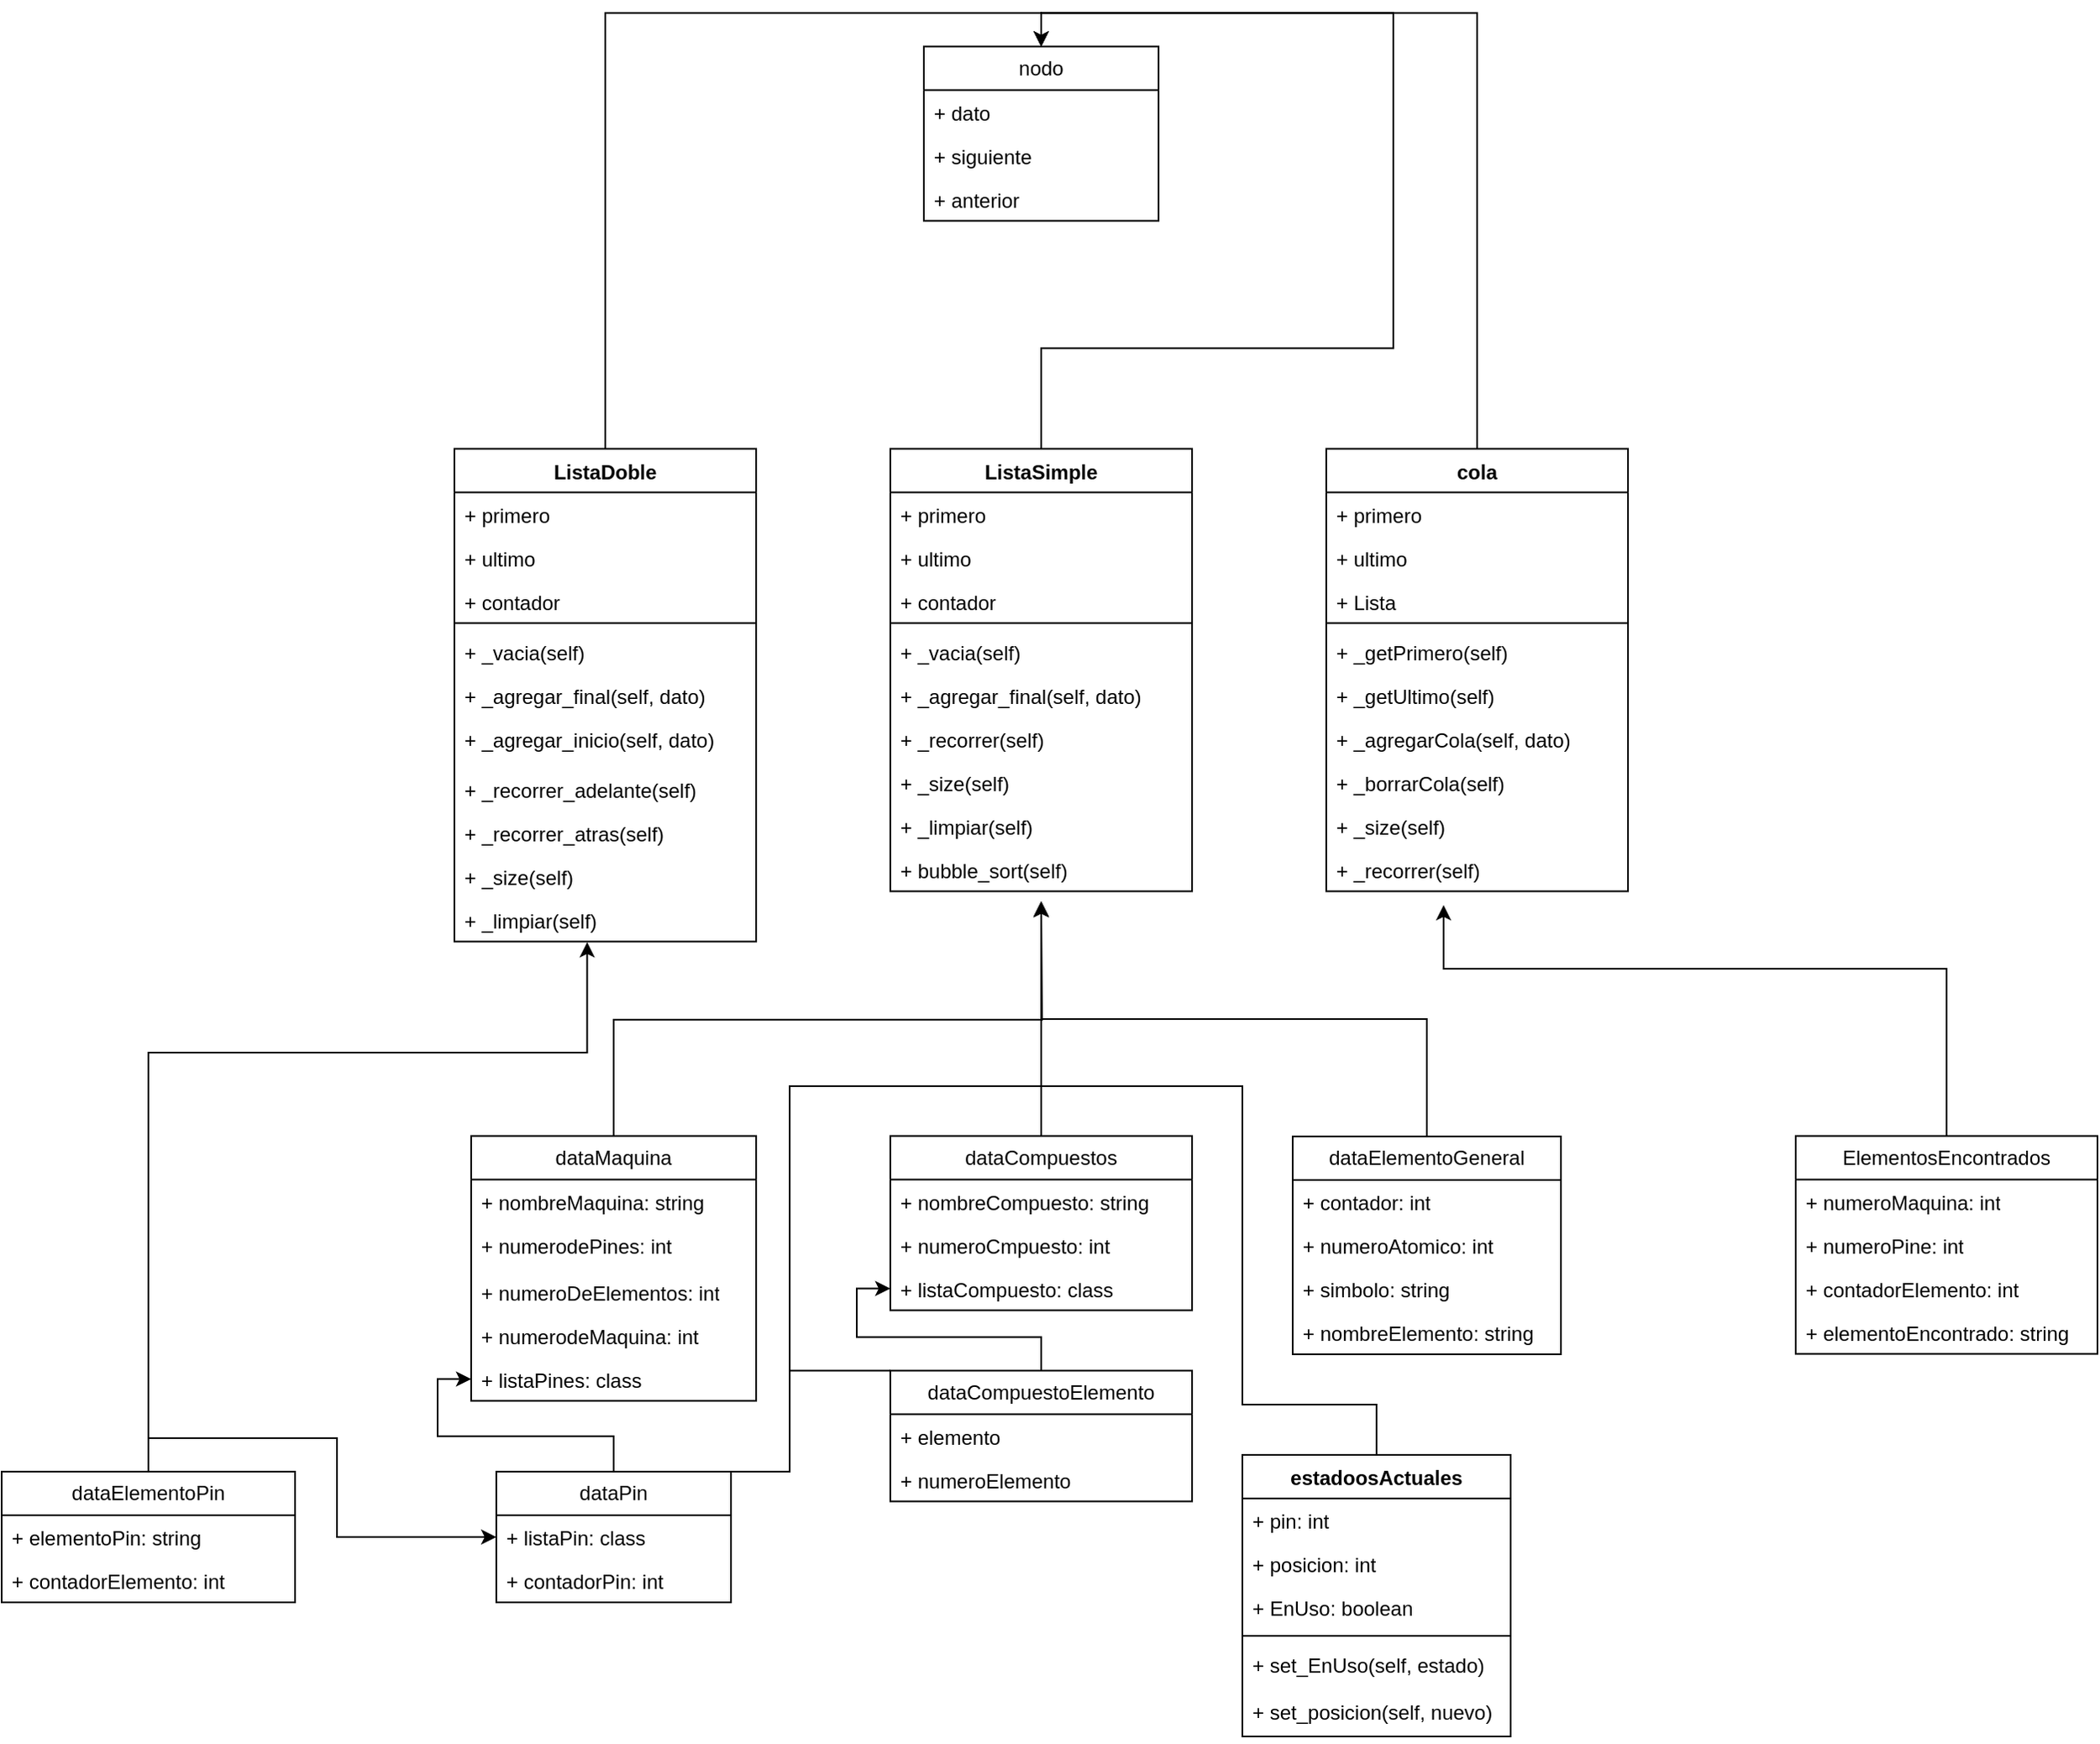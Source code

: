 <mxfile version="21.1.1" type="device">
  <diagram id="C5RBs43oDa-KdzZeNtuy" name="Page-1">
    <mxGraphModel dx="2685" dy="1205" grid="1" gridSize="10" guides="1" tooltips="1" connect="1" arrows="1" fold="1" page="1" pageScale="1" pageWidth="827" pageHeight="1169" math="0" shadow="0">
      <root>
        <mxCell id="WIyWlLk6GJQsqaUBKTNV-0" />
        <mxCell id="WIyWlLk6GJQsqaUBKTNV-1" parent="WIyWlLk6GJQsqaUBKTNV-0" />
        <mxCell id="5I727vghX1C90WXf4kaf-0" value="nodo" style="swimlane;fontStyle=0;childLayout=stackLayout;horizontal=1;startSize=26;fillColor=none;horizontalStack=0;resizeParent=1;resizeParentMax=0;resizeLast=0;collapsible=1;marginBottom=0;whiteSpace=wrap;html=1;" vertex="1" parent="WIyWlLk6GJQsqaUBKTNV-1">
          <mxGeometry x="20" y="69.8" width="140" height="104" as="geometry" />
        </mxCell>
        <mxCell id="5I727vghX1C90WXf4kaf-1" value="+ dato" style="text;strokeColor=none;fillColor=none;align=left;verticalAlign=top;spacingLeft=4;spacingRight=4;overflow=hidden;rotatable=0;points=[[0,0.5],[1,0.5]];portConstraint=eastwest;whiteSpace=wrap;html=1;" vertex="1" parent="5I727vghX1C90WXf4kaf-0">
          <mxGeometry y="26" width="140" height="26" as="geometry" />
        </mxCell>
        <mxCell id="5I727vghX1C90WXf4kaf-2" value="+ siguiente" style="text;strokeColor=none;fillColor=none;align=left;verticalAlign=top;spacingLeft=4;spacingRight=4;overflow=hidden;rotatable=0;points=[[0,0.5],[1,0.5]];portConstraint=eastwest;whiteSpace=wrap;html=1;" vertex="1" parent="5I727vghX1C90WXf4kaf-0">
          <mxGeometry y="52" width="140" height="26" as="geometry" />
        </mxCell>
        <mxCell id="5I727vghX1C90WXf4kaf-3" value="+ anterior" style="text;strokeColor=none;fillColor=none;align=left;verticalAlign=top;spacingLeft=4;spacingRight=4;overflow=hidden;rotatable=0;points=[[0,0.5],[1,0.5]];portConstraint=eastwest;whiteSpace=wrap;html=1;" vertex="1" parent="5I727vghX1C90WXf4kaf-0">
          <mxGeometry y="78" width="140" height="26" as="geometry" />
        </mxCell>
        <mxCell id="5I727vghX1C90WXf4kaf-62" style="edgeStyle=orthogonalEdgeStyle;rounded=0;orthogonalLoop=1;jettySize=auto;html=1;exitX=0.5;exitY=0;exitDx=0;exitDy=0;entryX=0.5;entryY=0;entryDx=0;entryDy=0;" edge="1" parent="WIyWlLk6GJQsqaUBKTNV-1" source="5I727vghX1C90WXf4kaf-4" target="5I727vghX1C90WXf4kaf-0">
          <mxGeometry relative="1" as="geometry" />
        </mxCell>
        <mxCell id="5I727vghX1C90WXf4kaf-4" value="ListaDoble" style="swimlane;fontStyle=1;align=center;verticalAlign=top;childLayout=stackLayout;horizontal=1;startSize=26;horizontalStack=0;resizeParent=1;resizeParentMax=0;resizeLast=0;collapsible=1;marginBottom=0;whiteSpace=wrap;html=1;" vertex="1" parent="WIyWlLk6GJQsqaUBKTNV-1">
          <mxGeometry x="-260" y="309.8" width="180" height="294" as="geometry" />
        </mxCell>
        <mxCell id="5I727vghX1C90WXf4kaf-5" value="+ primero" style="text;strokeColor=none;fillColor=none;align=left;verticalAlign=top;spacingLeft=4;spacingRight=4;overflow=hidden;rotatable=0;points=[[0,0.5],[1,0.5]];portConstraint=eastwest;whiteSpace=wrap;html=1;" vertex="1" parent="5I727vghX1C90WXf4kaf-4">
          <mxGeometry y="26" width="180" height="26" as="geometry" />
        </mxCell>
        <mxCell id="5I727vghX1C90WXf4kaf-9" value="+ ultimo" style="text;strokeColor=none;fillColor=none;align=left;verticalAlign=top;spacingLeft=4;spacingRight=4;overflow=hidden;rotatable=0;points=[[0,0.5],[1,0.5]];portConstraint=eastwest;whiteSpace=wrap;html=1;" vertex="1" parent="5I727vghX1C90WXf4kaf-4">
          <mxGeometry y="52" width="180" height="26" as="geometry" />
        </mxCell>
        <mxCell id="5I727vghX1C90WXf4kaf-8" value="+ contador" style="text;strokeColor=none;fillColor=none;align=left;verticalAlign=top;spacingLeft=4;spacingRight=4;overflow=hidden;rotatable=0;points=[[0,0.5],[1,0.5]];portConstraint=eastwest;whiteSpace=wrap;html=1;" vertex="1" parent="5I727vghX1C90WXf4kaf-4">
          <mxGeometry y="78" width="180" height="22" as="geometry" />
        </mxCell>
        <mxCell id="5I727vghX1C90WXf4kaf-6" value="" style="line;strokeWidth=1;fillColor=none;align=left;verticalAlign=middle;spacingTop=-1;spacingLeft=3;spacingRight=3;rotatable=0;labelPosition=right;points=[];portConstraint=eastwest;strokeColor=inherit;" vertex="1" parent="5I727vghX1C90WXf4kaf-4">
          <mxGeometry y="100" width="180" height="8" as="geometry" />
        </mxCell>
        <mxCell id="5I727vghX1C90WXf4kaf-7" value="&lt;div&gt;+ _vacia(self)&lt;/div&gt;&lt;div&gt;&lt;br&gt;&lt;/div&gt;" style="text;strokeColor=none;fillColor=none;align=left;verticalAlign=top;spacingLeft=4;spacingRight=4;overflow=hidden;rotatable=0;points=[[0,0.5],[1,0.5]];portConstraint=eastwest;whiteSpace=wrap;html=1;" vertex="1" parent="5I727vghX1C90WXf4kaf-4">
          <mxGeometry y="108" width="180" height="26" as="geometry" />
        </mxCell>
        <mxCell id="5I727vghX1C90WXf4kaf-13" value="+ _agregar_final(self, dato)" style="text;strokeColor=none;fillColor=none;align=left;verticalAlign=top;spacingLeft=4;spacingRight=4;overflow=hidden;rotatable=0;points=[[0,0.5],[1,0.5]];portConstraint=eastwest;whiteSpace=wrap;html=1;" vertex="1" parent="5I727vghX1C90WXf4kaf-4">
          <mxGeometry y="134" width="180" height="26" as="geometry" />
        </mxCell>
        <mxCell id="5I727vghX1C90WXf4kaf-14" value="+ _agregar_inicio(self, dato)" style="text;strokeColor=none;fillColor=none;align=left;verticalAlign=top;spacingLeft=4;spacingRight=4;overflow=hidden;rotatable=0;points=[[0,0.5],[1,0.5]];portConstraint=eastwest;whiteSpace=wrap;html=1;" vertex="1" parent="5I727vghX1C90WXf4kaf-4">
          <mxGeometry y="160" width="180" height="30" as="geometry" />
        </mxCell>
        <mxCell id="5I727vghX1C90WXf4kaf-12" value="+ _recorrer_adelante(self)" style="text;strokeColor=none;fillColor=none;align=left;verticalAlign=top;spacingLeft=4;spacingRight=4;overflow=hidden;rotatable=0;points=[[0,0.5],[1,0.5]];portConstraint=eastwest;whiteSpace=wrap;html=1;" vertex="1" parent="5I727vghX1C90WXf4kaf-4">
          <mxGeometry y="190" width="180" height="26" as="geometry" />
        </mxCell>
        <mxCell id="5I727vghX1C90WXf4kaf-15" value="+ _recorrer_atras(self)" style="text;strokeColor=none;fillColor=none;align=left;verticalAlign=top;spacingLeft=4;spacingRight=4;overflow=hidden;rotatable=0;points=[[0,0.5],[1,0.5]];portConstraint=eastwest;whiteSpace=wrap;html=1;" vertex="1" parent="5I727vghX1C90WXf4kaf-4">
          <mxGeometry y="216" width="180" height="26" as="geometry" />
        </mxCell>
        <mxCell id="5I727vghX1C90WXf4kaf-17" value="+ _size(self)" style="text;strokeColor=none;fillColor=none;align=left;verticalAlign=top;spacingLeft=4;spacingRight=4;overflow=hidden;rotatable=0;points=[[0,0.5],[1,0.5]];portConstraint=eastwest;whiteSpace=wrap;html=1;" vertex="1" parent="5I727vghX1C90WXf4kaf-4">
          <mxGeometry y="242" width="180" height="26" as="geometry" />
        </mxCell>
        <mxCell id="5I727vghX1C90WXf4kaf-16" value="+ _limpiar(self)" style="text;strokeColor=none;fillColor=none;align=left;verticalAlign=top;spacingLeft=4;spacingRight=4;overflow=hidden;rotatable=0;points=[[0,0.5],[1,0.5]];portConstraint=eastwest;whiteSpace=wrap;html=1;" vertex="1" parent="5I727vghX1C90WXf4kaf-4">
          <mxGeometry y="268" width="180" height="26" as="geometry" />
        </mxCell>
        <mxCell id="5I727vghX1C90WXf4kaf-66" style="edgeStyle=orthogonalEdgeStyle;rounded=0;orthogonalLoop=1;jettySize=auto;html=1;exitX=0.5;exitY=0;exitDx=0;exitDy=0;entryX=0.5;entryY=0;entryDx=0;entryDy=0;" edge="1" parent="WIyWlLk6GJQsqaUBKTNV-1" source="5I727vghX1C90WXf4kaf-21" target="5I727vghX1C90WXf4kaf-0">
          <mxGeometry relative="1" as="geometry">
            <Array as="points">
              <mxPoint x="90" y="249.8" />
              <mxPoint x="300" y="249.8" />
              <mxPoint x="300" y="49.8" />
              <mxPoint x="90" y="49.8" />
            </Array>
          </mxGeometry>
        </mxCell>
        <mxCell id="5I727vghX1C90WXf4kaf-21" value="ListaSimple" style="swimlane;fontStyle=1;align=center;verticalAlign=top;childLayout=stackLayout;horizontal=1;startSize=26;horizontalStack=0;resizeParent=1;resizeParentMax=0;resizeLast=0;collapsible=1;marginBottom=0;whiteSpace=wrap;html=1;" vertex="1" parent="WIyWlLk6GJQsqaUBKTNV-1">
          <mxGeometry y="309.8" width="180" height="264" as="geometry" />
        </mxCell>
        <mxCell id="5I727vghX1C90WXf4kaf-22" value="+ primero" style="text;strokeColor=none;fillColor=none;align=left;verticalAlign=top;spacingLeft=4;spacingRight=4;overflow=hidden;rotatable=0;points=[[0,0.5],[1,0.5]];portConstraint=eastwest;whiteSpace=wrap;html=1;" vertex="1" parent="5I727vghX1C90WXf4kaf-21">
          <mxGeometry y="26" width="180" height="26" as="geometry" />
        </mxCell>
        <mxCell id="5I727vghX1C90WXf4kaf-23" value="+ ultimo" style="text;strokeColor=none;fillColor=none;align=left;verticalAlign=top;spacingLeft=4;spacingRight=4;overflow=hidden;rotatable=0;points=[[0,0.5],[1,0.5]];portConstraint=eastwest;whiteSpace=wrap;html=1;" vertex="1" parent="5I727vghX1C90WXf4kaf-21">
          <mxGeometry y="52" width="180" height="26" as="geometry" />
        </mxCell>
        <mxCell id="5I727vghX1C90WXf4kaf-24" value="+ contador" style="text;strokeColor=none;fillColor=none;align=left;verticalAlign=top;spacingLeft=4;spacingRight=4;overflow=hidden;rotatable=0;points=[[0,0.5],[1,0.5]];portConstraint=eastwest;whiteSpace=wrap;html=1;" vertex="1" parent="5I727vghX1C90WXf4kaf-21">
          <mxGeometry y="78" width="180" height="22" as="geometry" />
        </mxCell>
        <mxCell id="5I727vghX1C90WXf4kaf-25" value="" style="line;strokeWidth=1;fillColor=none;align=left;verticalAlign=middle;spacingTop=-1;spacingLeft=3;spacingRight=3;rotatable=0;labelPosition=right;points=[];portConstraint=eastwest;strokeColor=inherit;" vertex="1" parent="5I727vghX1C90WXf4kaf-21">
          <mxGeometry y="100" width="180" height="8" as="geometry" />
        </mxCell>
        <mxCell id="5I727vghX1C90WXf4kaf-26" value="&lt;div&gt;+ _vacia(self)&lt;/div&gt;&lt;div&gt;&lt;br&gt;&lt;/div&gt;" style="text;strokeColor=none;fillColor=none;align=left;verticalAlign=top;spacingLeft=4;spacingRight=4;overflow=hidden;rotatable=0;points=[[0,0.5],[1,0.5]];portConstraint=eastwest;whiteSpace=wrap;html=1;" vertex="1" parent="5I727vghX1C90WXf4kaf-21">
          <mxGeometry y="108" width="180" height="26" as="geometry" />
        </mxCell>
        <mxCell id="5I727vghX1C90WXf4kaf-27" value="+ _agregar_final(self, dato)" style="text;strokeColor=none;fillColor=none;align=left;verticalAlign=top;spacingLeft=4;spacingRight=4;overflow=hidden;rotatable=0;points=[[0,0.5],[1,0.5]];portConstraint=eastwest;whiteSpace=wrap;html=1;" vertex="1" parent="5I727vghX1C90WXf4kaf-21">
          <mxGeometry y="134" width="180" height="26" as="geometry" />
        </mxCell>
        <mxCell id="5I727vghX1C90WXf4kaf-29" value="+ _recorrer(self)" style="text;strokeColor=none;fillColor=none;align=left;verticalAlign=top;spacingLeft=4;spacingRight=4;overflow=hidden;rotatable=0;points=[[0,0.5],[1,0.5]];portConstraint=eastwest;whiteSpace=wrap;html=1;" vertex="1" parent="5I727vghX1C90WXf4kaf-21">
          <mxGeometry y="160" width="180" height="26" as="geometry" />
        </mxCell>
        <mxCell id="5I727vghX1C90WXf4kaf-31" value="+ _size(self)" style="text;strokeColor=none;fillColor=none;align=left;verticalAlign=top;spacingLeft=4;spacingRight=4;overflow=hidden;rotatable=0;points=[[0,0.5],[1,0.5]];portConstraint=eastwest;whiteSpace=wrap;html=1;" vertex="1" parent="5I727vghX1C90WXf4kaf-21">
          <mxGeometry y="186" width="180" height="26" as="geometry" />
        </mxCell>
        <mxCell id="5I727vghX1C90WXf4kaf-32" value="+ _limpiar(self)" style="text;strokeColor=none;fillColor=none;align=left;verticalAlign=top;spacingLeft=4;spacingRight=4;overflow=hidden;rotatable=0;points=[[0,0.5],[1,0.5]];portConstraint=eastwest;whiteSpace=wrap;html=1;" vertex="1" parent="5I727vghX1C90WXf4kaf-21">
          <mxGeometry y="212" width="180" height="26" as="geometry" />
        </mxCell>
        <mxCell id="5I727vghX1C90WXf4kaf-33" value="+ bubble_sort(self)" style="text;strokeColor=none;fillColor=none;align=left;verticalAlign=top;spacingLeft=4;spacingRight=4;overflow=hidden;rotatable=0;points=[[0,0.5],[1,0.5]];portConstraint=eastwest;whiteSpace=wrap;html=1;" vertex="1" parent="5I727vghX1C90WXf4kaf-21">
          <mxGeometry y="238" width="180" height="26" as="geometry" />
        </mxCell>
        <mxCell id="5I727vghX1C90WXf4kaf-64" style="edgeStyle=orthogonalEdgeStyle;rounded=0;orthogonalLoop=1;jettySize=auto;html=1;exitX=0.5;exitY=0;exitDx=0;exitDy=0;entryX=0.5;entryY=0;entryDx=0;entryDy=0;" edge="1" parent="WIyWlLk6GJQsqaUBKTNV-1" source="5I727vghX1C90WXf4kaf-36" target="5I727vghX1C90WXf4kaf-0">
          <mxGeometry relative="1" as="geometry" />
        </mxCell>
        <mxCell id="5I727vghX1C90WXf4kaf-36" value="cola" style="swimlane;fontStyle=1;align=center;verticalAlign=top;childLayout=stackLayout;horizontal=1;startSize=26;horizontalStack=0;resizeParent=1;resizeParentMax=0;resizeLast=0;collapsible=1;marginBottom=0;whiteSpace=wrap;html=1;" vertex="1" parent="WIyWlLk6GJQsqaUBKTNV-1">
          <mxGeometry x="260" y="309.8" width="180" height="264" as="geometry" />
        </mxCell>
        <mxCell id="5I727vghX1C90WXf4kaf-37" value="+ primero" style="text;strokeColor=none;fillColor=none;align=left;verticalAlign=top;spacingLeft=4;spacingRight=4;overflow=hidden;rotatable=0;points=[[0,0.5],[1,0.5]];portConstraint=eastwest;whiteSpace=wrap;html=1;" vertex="1" parent="5I727vghX1C90WXf4kaf-36">
          <mxGeometry y="26" width="180" height="26" as="geometry" />
        </mxCell>
        <mxCell id="5I727vghX1C90WXf4kaf-38" value="+ ultimo" style="text;strokeColor=none;fillColor=none;align=left;verticalAlign=top;spacingLeft=4;spacingRight=4;overflow=hidden;rotatable=0;points=[[0,0.5],[1,0.5]];portConstraint=eastwest;whiteSpace=wrap;html=1;" vertex="1" parent="5I727vghX1C90WXf4kaf-36">
          <mxGeometry y="52" width="180" height="26" as="geometry" />
        </mxCell>
        <mxCell id="5I727vghX1C90WXf4kaf-39" value="+ Lista" style="text;strokeColor=none;fillColor=none;align=left;verticalAlign=top;spacingLeft=4;spacingRight=4;overflow=hidden;rotatable=0;points=[[0,0.5],[1,0.5]];portConstraint=eastwest;whiteSpace=wrap;html=1;" vertex="1" parent="5I727vghX1C90WXf4kaf-36">
          <mxGeometry y="78" width="180" height="22" as="geometry" />
        </mxCell>
        <mxCell id="5I727vghX1C90WXf4kaf-40" value="" style="line;strokeWidth=1;fillColor=none;align=left;verticalAlign=middle;spacingTop=-1;spacingLeft=3;spacingRight=3;rotatable=0;labelPosition=right;points=[];portConstraint=eastwest;strokeColor=inherit;" vertex="1" parent="5I727vghX1C90WXf4kaf-36">
          <mxGeometry y="100" width="180" height="8" as="geometry" />
        </mxCell>
        <mxCell id="5I727vghX1C90WXf4kaf-41" value="+ _getPrimero(self)" style="text;strokeColor=none;fillColor=none;align=left;verticalAlign=top;spacingLeft=4;spacingRight=4;overflow=hidden;rotatable=0;points=[[0,0.5],[1,0.5]];portConstraint=eastwest;whiteSpace=wrap;html=1;" vertex="1" parent="5I727vghX1C90WXf4kaf-36">
          <mxGeometry y="108" width="180" height="26" as="geometry" />
        </mxCell>
        <mxCell id="5I727vghX1C90WXf4kaf-42" value="+ _getUltimo(self)" style="text;strokeColor=none;fillColor=none;align=left;verticalAlign=top;spacingLeft=4;spacingRight=4;overflow=hidden;rotatable=0;points=[[0,0.5],[1,0.5]];portConstraint=eastwest;whiteSpace=wrap;html=1;" vertex="1" parent="5I727vghX1C90WXf4kaf-36">
          <mxGeometry y="134" width="180" height="26" as="geometry" />
        </mxCell>
        <mxCell id="5I727vghX1C90WXf4kaf-43" value="+ _agregarCola(self, dato)" style="text;strokeColor=none;fillColor=none;align=left;verticalAlign=top;spacingLeft=4;spacingRight=4;overflow=hidden;rotatable=0;points=[[0,0.5],[1,0.5]];portConstraint=eastwest;whiteSpace=wrap;html=1;" vertex="1" parent="5I727vghX1C90WXf4kaf-36">
          <mxGeometry y="160" width="180" height="26" as="geometry" />
        </mxCell>
        <mxCell id="5I727vghX1C90WXf4kaf-44" value="+ _borrarCola(self)" style="text;strokeColor=none;fillColor=none;align=left;verticalAlign=top;spacingLeft=4;spacingRight=4;overflow=hidden;rotatable=0;points=[[0,0.5],[1,0.5]];portConstraint=eastwest;whiteSpace=wrap;html=1;" vertex="1" parent="5I727vghX1C90WXf4kaf-36">
          <mxGeometry y="186" width="180" height="26" as="geometry" />
        </mxCell>
        <mxCell id="5I727vghX1C90WXf4kaf-45" value="+ _size(self)" style="text;strokeColor=none;fillColor=none;align=left;verticalAlign=top;spacingLeft=4;spacingRight=4;overflow=hidden;rotatable=0;points=[[0,0.5],[1,0.5]];portConstraint=eastwest;whiteSpace=wrap;html=1;" vertex="1" parent="5I727vghX1C90WXf4kaf-36">
          <mxGeometry y="212" width="180" height="26" as="geometry" />
        </mxCell>
        <mxCell id="5I727vghX1C90WXf4kaf-46" value="+ _recorrer(self)" style="text;strokeColor=none;fillColor=none;align=left;verticalAlign=top;spacingLeft=4;spacingRight=4;overflow=hidden;rotatable=0;points=[[0,0.5],[1,0.5]];portConstraint=eastwest;whiteSpace=wrap;html=1;" vertex="1" parent="5I727vghX1C90WXf4kaf-36">
          <mxGeometry y="238" width="180" height="26" as="geometry" />
        </mxCell>
        <mxCell id="5I727vghX1C90WXf4kaf-61" style="edgeStyle=orthogonalEdgeStyle;rounded=0;orthogonalLoop=1;jettySize=auto;html=1;exitX=0.5;exitY=0;exitDx=0;exitDy=0;" edge="1" parent="WIyWlLk6GJQsqaUBKTNV-1" source="5I727vghX1C90WXf4kaf-51">
          <mxGeometry relative="1" as="geometry">
            <mxPoint x="90" y="579.8" as="targetPoint" />
          </mxGeometry>
        </mxCell>
        <mxCell id="5I727vghX1C90WXf4kaf-51" value="dataCompuestos" style="swimlane;fontStyle=0;childLayout=stackLayout;horizontal=1;startSize=26;fillColor=none;horizontalStack=0;resizeParent=1;resizeParentMax=0;resizeLast=0;collapsible=1;marginBottom=0;whiteSpace=wrap;html=1;" vertex="1" parent="WIyWlLk6GJQsqaUBKTNV-1">
          <mxGeometry y="719.8" width="180" height="104" as="geometry" />
        </mxCell>
        <mxCell id="5I727vghX1C90WXf4kaf-52" value="+ nombreCompuesto: string" style="text;strokeColor=none;fillColor=none;align=left;verticalAlign=top;spacingLeft=4;spacingRight=4;overflow=hidden;rotatable=0;points=[[0,0.5],[1,0.5]];portConstraint=eastwest;whiteSpace=wrap;html=1;" vertex="1" parent="5I727vghX1C90WXf4kaf-51">
          <mxGeometry y="26" width="180" height="26" as="geometry" />
        </mxCell>
        <mxCell id="5I727vghX1C90WXf4kaf-53" value="+ numeroCmpuesto: int" style="text;strokeColor=none;fillColor=none;align=left;verticalAlign=top;spacingLeft=4;spacingRight=4;overflow=hidden;rotatable=0;points=[[0,0.5],[1,0.5]];portConstraint=eastwest;whiteSpace=wrap;html=1;" vertex="1" parent="5I727vghX1C90WXf4kaf-51">
          <mxGeometry y="52" width="180" height="26" as="geometry" />
        </mxCell>
        <mxCell id="5I727vghX1C90WXf4kaf-54" value="+ listaCompuesto: class" style="text;strokeColor=none;fillColor=none;align=left;verticalAlign=top;spacingLeft=4;spacingRight=4;overflow=hidden;rotatable=0;points=[[0,0.5],[1,0.5]];portConstraint=eastwest;whiteSpace=wrap;html=1;" vertex="1" parent="5I727vghX1C90WXf4kaf-51">
          <mxGeometry y="78" width="180" height="26" as="geometry" />
        </mxCell>
        <mxCell id="5I727vghX1C90WXf4kaf-68" style="edgeStyle=orthogonalEdgeStyle;rounded=0;orthogonalLoop=1;jettySize=auto;html=1;exitX=0.5;exitY=0;exitDx=0;exitDy=0;entryX=0;entryY=0.5;entryDx=0;entryDy=0;" edge="1" parent="WIyWlLk6GJQsqaUBKTNV-1" source="5I727vghX1C90WXf4kaf-55" target="5I727vghX1C90WXf4kaf-54">
          <mxGeometry relative="1" as="geometry" />
        </mxCell>
        <mxCell id="5I727vghX1C90WXf4kaf-126" style="edgeStyle=orthogonalEdgeStyle;rounded=0;orthogonalLoop=1;jettySize=auto;html=1;exitX=0;exitY=0;exitDx=0;exitDy=0;" edge="1" parent="WIyWlLk6GJQsqaUBKTNV-1" source="5I727vghX1C90WXf4kaf-55">
          <mxGeometry relative="1" as="geometry">
            <mxPoint x="90" y="580" as="targetPoint" />
            <Array as="points">
              <mxPoint x="-60" y="860" />
              <mxPoint x="-60" y="690" />
              <mxPoint x="90" y="690" />
            </Array>
          </mxGeometry>
        </mxCell>
        <mxCell id="5I727vghX1C90WXf4kaf-55" value="dataCompuestoElemento" style="swimlane;fontStyle=0;childLayout=stackLayout;horizontal=1;startSize=26;fillColor=none;horizontalStack=0;resizeParent=1;resizeParentMax=0;resizeLast=0;collapsible=1;marginBottom=0;whiteSpace=wrap;html=1;" vertex="1" parent="WIyWlLk6GJQsqaUBKTNV-1">
          <mxGeometry y="859.8" width="180" height="78" as="geometry" />
        </mxCell>
        <mxCell id="5I727vghX1C90WXf4kaf-56" value="+ elemento" style="text;strokeColor=none;fillColor=none;align=left;verticalAlign=top;spacingLeft=4;spacingRight=4;overflow=hidden;rotatable=0;points=[[0,0.5],[1,0.5]];portConstraint=eastwest;whiteSpace=wrap;html=1;" vertex="1" parent="5I727vghX1C90WXf4kaf-55">
          <mxGeometry y="26" width="180" height="26" as="geometry" />
        </mxCell>
        <mxCell id="5I727vghX1C90WXf4kaf-57" value="+ numeroElemento" style="text;strokeColor=none;fillColor=none;align=left;verticalAlign=top;spacingLeft=4;spacingRight=4;overflow=hidden;rotatable=0;points=[[0,0.5],[1,0.5]];portConstraint=eastwest;whiteSpace=wrap;html=1;" vertex="1" parent="5I727vghX1C90WXf4kaf-55">
          <mxGeometry y="52" width="180" height="26" as="geometry" />
        </mxCell>
        <mxCell id="5I727vghX1C90WXf4kaf-79" style="edgeStyle=orthogonalEdgeStyle;rounded=0;orthogonalLoop=1;jettySize=auto;html=1;exitX=0.5;exitY=0;exitDx=0;exitDy=0;" edge="1" parent="WIyWlLk6GJQsqaUBKTNV-1" source="5I727vghX1C90WXf4kaf-73">
          <mxGeometry relative="1" as="geometry">
            <mxPoint x="90" y="580" as="targetPoint" />
          </mxGeometry>
        </mxCell>
        <mxCell id="5I727vghX1C90WXf4kaf-73" value="dataMaquina" style="swimlane;fontStyle=0;childLayout=stackLayout;horizontal=1;startSize=26;fillColor=none;horizontalStack=0;resizeParent=1;resizeParentMax=0;resizeLast=0;collapsible=1;marginBottom=0;whiteSpace=wrap;html=1;" vertex="1" parent="WIyWlLk6GJQsqaUBKTNV-1">
          <mxGeometry x="-250" y="719.8" width="170" height="158" as="geometry" />
        </mxCell>
        <mxCell id="5I727vghX1C90WXf4kaf-74" value="+ nombreMaquina: string" style="text;strokeColor=none;fillColor=none;align=left;verticalAlign=top;spacingLeft=4;spacingRight=4;overflow=hidden;rotatable=0;points=[[0,0.5],[1,0.5]];portConstraint=eastwest;whiteSpace=wrap;html=1;" vertex="1" parent="5I727vghX1C90WXf4kaf-73">
          <mxGeometry y="26" width="170" height="26" as="geometry" />
        </mxCell>
        <mxCell id="5I727vghX1C90WXf4kaf-75" value="+ numerodePines: int" style="text;strokeColor=none;fillColor=none;align=left;verticalAlign=top;spacingLeft=4;spacingRight=4;overflow=hidden;rotatable=0;points=[[0,0.5],[1,0.5]];portConstraint=eastwest;whiteSpace=wrap;html=1;" vertex="1" parent="5I727vghX1C90WXf4kaf-73">
          <mxGeometry y="52" width="170" height="28" as="geometry" />
        </mxCell>
        <mxCell id="5I727vghX1C90WXf4kaf-76" value="+ numeroDeElementos: int" style="text;strokeColor=none;fillColor=none;align=left;verticalAlign=top;spacingLeft=4;spacingRight=4;overflow=hidden;rotatable=0;points=[[0,0.5],[1,0.5]];portConstraint=eastwest;whiteSpace=wrap;html=1;" vertex="1" parent="5I727vghX1C90WXf4kaf-73">
          <mxGeometry y="80" width="170" height="26" as="geometry" />
        </mxCell>
        <mxCell id="5I727vghX1C90WXf4kaf-77" value="+ numerodeMaquina: int" style="text;strokeColor=none;fillColor=none;align=left;verticalAlign=top;spacingLeft=4;spacingRight=4;overflow=hidden;rotatable=0;points=[[0,0.5],[1,0.5]];portConstraint=eastwest;whiteSpace=wrap;html=1;" vertex="1" parent="5I727vghX1C90WXf4kaf-73">
          <mxGeometry y="106" width="170" height="26" as="geometry" />
        </mxCell>
        <mxCell id="5I727vghX1C90WXf4kaf-78" value="+ listaPines: class" style="text;strokeColor=none;fillColor=none;align=left;verticalAlign=top;spacingLeft=4;spacingRight=4;overflow=hidden;rotatable=0;points=[[0,0.5],[1,0.5]];portConstraint=eastwest;whiteSpace=wrap;html=1;" vertex="1" parent="5I727vghX1C90WXf4kaf-73">
          <mxGeometry y="132" width="170" height="26" as="geometry" />
        </mxCell>
        <mxCell id="5I727vghX1C90WXf4kaf-84" style="edgeStyle=orthogonalEdgeStyle;rounded=0;orthogonalLoop=1;jettySize=auto;html=1;exitX=0.5;exitY=0;exitDx=0;exitDy=0;entryX=0;entryY=0.5;entryDx=0;entryDy=0;" edge="1" parent="WIyWlLk6GJQsqaUBKTNV-1" source="5I727vghX1C90WXf4kaf-80" target="5I727vghX1C90WXf4kaf-78">
          <mxGeometry relative="1" as="geometry" />
        </mxCell>
        <mxCell id="5I727vghX1C90WXf4kaf-127" style="edgeStyle=orthogonalEdgeStyle;rounded=0;orthogonalLoop=1;jettySize=auto;html=1;exitX=0.5;exitY=0;exitDx=0;exitDy=0;" edge="1" parent="WIyWlLk6GJQsqaUBKTNV-1" source="5I727vghX1C90WXf4kaf-80">
          <mxGeometry relative="1" as="geometry">
            <mxPoint x="90" y="580" as="targetPoint" />
            <Array as="points">
              <mxPoint x="-60" y="920" />
              <mxPoint x="-60" y="690" />
              <mxPoint x="90" y="690" />
            </Array>
          </mxGeometry>
        </mxCell>
        <mxCell id="5I727vghX1C90WXf4kaf-80" value="dataPin" style="swimlane;fontStyle=0;childLayout=stackLayout;horizontal=1;startSize=26;fillColor=none;horizontalStack=0;resizeParent=1;resizeParentMax=0;resizeLast=0;collapsible=1;marginBottom=0;whiteSpace=wrap;html=1;" vertex="1" parent="WIyWlLk6GJQsqaUBKTNV-1">
          <mxGeometry x="-235" y="920" width="140" height="78" as="geometry" />
        </mxCell>
        <mxCell id="5I727vghX1C90WXf4kaf-81" value="+ listaPin: class" style="text;strokeColor=none;fillColor=none;align=left;verticalAlign=top;spacingLeft=4;spacingRight=4;overflow=hidden;rotatable=0;points=[[0,0.5],[1,0.5]];portConstraint=eastwest;whiteSpace=wrap;html=1;" vertex="1" parent="5I727vghX1C90WXf4kaf-80">
          <mxGeometry y="26" width="140" height="26" as="geometry" />
        </mxCell>
        <mxCell id="5I727vghX1C90WXf4kaf-82" value="+ contadorPin: int" style="text;strokeColor=none;fillColor=none;align=left;verticalAlign=top;spacingLeft=4;spacingRight=4;overflow=hidden;rotatable=0;points=[[0,0.5],[1,0.5]];portConstraint=eastwest;whiteSpace=wrap;html=1;" vertex="1" parent="5I727vghX1C90WXf4kaf-80">
          <mxGeometry y="52" width="140" height="26" as="geometry" />
        </mxCell>
        <mxCell id="5I727vghX1C90WXf4kaf-93" style="edgeStyle=orthogonalEdgeStyle;rounded=0;orthogonalLoop=1;jettySize=auto;html=1;exitX=0.5;exitY=0;exitDx=0;exitDy=0;entryX=0;entryY=0.5;entryDx=0;entryDy=0;" edge="1" parent="WIyWlLk6GJQsqaUBKTNV-1" source="5I727vghX1C90WXf4kaf-85" target="5I727vghX1C90WXf4kaf-81">
          <mxGeometry relative="1" as="geometry">
            <Array as="points">
              <mxPoint x="-442" y="900" />
              <mxPoint x="-330" y="900" />
              <mxPoint x="-330" y="959" />
            </Array>
          </mxGeometry>
        </mxCell>
        <mxCell id="5I727vghX1C90WXf4kaf-123" style="edgeStyle=orthogonalEdgeStyle;rounded=0;orthogonalLoop=1;jettySize=auto;html=1;exitX=0.5;exitY=0;exitDx=0;exitDy=0;entryX=0.44;entryY=1.014;entryDx=0;entryDy=0;entryPerimeter=0;" edge="1" parent="WIyWlLk6GJQsqaUBKTNV-1" source="5I727vghX1C90WXf4kaf-85" target="5I727vghX1C90WXf4kaf-16">
          <mxGeometry relative="1" as="geometry">
            <mxPoint x="-180.0" y="620" as="targetPoint" />
            <Array as="points">
              <mxPoint x="-442" y="670" />
              <mxPoint x="-181" y="670" />
            </Array>
          </mxGeometry>
        </mxCell>
        <mxCell id="5I727vghX1C90WXf4kaf-85" value="dataElementoPin" style="swimlane;fontStyle=0;childLayout=stackLayout;horizontal=1;startSize=26;fillColor=none;horizontalStack=0;resizeParent=1;resizeParentMax=0;resizeLast=0;collapsible=1;marginBottom=0;whiteSpace=wrap;html=1;" vertex="1" parent="WIyWlLk6GJQsqaUBKTNV-1">
          <mxGeometry x="-530" y="920" width="175" height="78" as="geometry" />
        </mxCell>
        <mxCell id="5I727vghX1C90WXf4kaf-86" value="+ elementoPin: string" style="text;strokeColor=none;fillColor=none;align=left;verticalAlign=top;spacingLeft=4;spacingRight=4;overflow=hidden;rotatable=0;points=[[0,0.5],[1,0.5]];portConstraint=eastwest;whiteSpace=wrap;html=1;" vertex="1" parent="5I727vghX1C90WXf4kaf-85">
          <mxGeometry y="26" width="175" height="26" as="geometry" />
        </mxCell>
        <mxCell id="5I727vghX1C90WXf4kaf-87" value="+ contadorElemento: int" style="text;strokeColor=none;fillColor=none;align=left;verticalAlign=top;spacingLeft=4;spacingRight=4;overflow=hidden;rotatable=0;points=[[0,0.5],[1,0.5]];portConstraint=eastwest;whiteSpace=wrap;html=1;" vertex="1" parent="5I727vghX1C90WXf4kaf-85">
          <mxGeometry y="52" width="175" height="26" as="geometry" />
        </mxCell>
        <mxCell id="5I727vghX1C90WXf4kaf-99" style="edgeStyle=orthogonalEdgeStyle;rounded=0;orthogonalLoop=1;jettySize=auto;html=1;exitX=0.5;exitY=0;exitDx=0;exitDy=0;" edge="1" parent="WIyWlLk6GJQsqaUBKTNV-1" source="5I727vghX1C90WXf4kaf-94">
          <mxGeometry relative="1" as="geometry">
            <mxPoint x="90" y="580" as="targetPoint" />
            <Array as="points">
              <mxPoint x="320" y="650" />
              <mxPoint x="90" y="650" />
            </Array>
          </mxGeometry>
        </mxCell>
        <mxCell id="5I727vghX1C90WXf4kaf-94" value="dataElementoGeneral" style="swimlane;fontStyle=0;childLayout=stackLayout;horizontal=1;startSize=26;fillColor=none;horizontalStack=0;resizeParent=1;resizeParentMax=0;resizeLast=0;collapsible=1;marginBottom=0;whiteSpace=wrap;html=1;" vertex="1" parent="WIyWlLk6GJQsqaUBKTNV-1">
          <mxGeometry x="240" y="720" width="160" height="130" as="geometry" />
        </mxCell>
        <mxCell id="5I727vghX1C90WXf4kaf-95" value="+ contador: int" style="text;strokeColor=none;fillColor=none;align=left;verticalAlign=top;spacingLeft=4;spacingRight=4;overflow=hidden;rotatable=0;points=[[0,0.5],[1,0.5]];portConstraint=eastwest;whiteSpace=wrap;html=1;" vertex="1" parent="5I727vghX1C90WXf4kaf-94">
          <mxGeometry y="26" width="160" height="26" as="geometry" />
        </mxCell>
        <mxCell id="5I727vghX1C90WXf4kaf-96" value="+ numeroAtomico: int" style="text;strokeColor=none;fillColor=none;align=left;verticalAlign=top;spacingLeft=4;spacingRight=4;overflow=hidden;rotatable=0;points=[[0,0.5],[1,0.5]];portConstraint=eastwest;whiteSpace=wrap;html=1;" vertex="1" parent="5I727vghX1C90WXf4kaf-94">
          <mxGeometry y="52" width="160" height="26" as="geometry" />
        </mxCell>
        <mxCell id="5I727vghX1C90WXf4kaf-97" value="+ simbolo: string" style="text;strokeColor=none;fillColor=none;align=left;verticalAlign=top;spacingLeft=4;spacingRight=4;overflow=hidden;rotatable=0;points=[[0,0.5],[1,0.5]];portConstraint=eastwest;whiteSpace=wrap;html=1;" vertex="1" parent="5I727vghX1C90WXf4kaf-94">
          <mxGeometry y="78" width="160" height="26" as="geometry" />
        </mxCell>
        <mxCell id="5I727vghX1C90WXf4kaf-98" value="+ nombreElemento: string" style="text;strokeColor=none;fillColor=none;align=left;verticalAlign=top;spacingLeft=4;spacingRight=4;overflow=hidden;rotatable=0;points=[[0,0.5],[1,0.5]];portConstraint=eastwest;whiteSpace=wrap;html=1;" vertex="1" parent="5I727vghX1C90WXf4kaf-94">
          <mxGeometry y="104" width="160" height="26" as="geometry" />
        </mxCell>
        <mxCell id="5I727vghX1C90WXf4kaf-115" style="edgeStyle=orthogonalEdgeStyle;rounded=0;orthogonalLoop=1;jettySize=auto;html=1;exitX=0.5;exitY=0;exitDx=0;exitDy=0;" edge="1" parent="WIyWlLk6GJQsqaUBKTNV-1" source="5I727vghX1C90WXf4kaf-104">
          <mxGeometry relative="1" as="geometry">
            <mxPoint x="90" y="580" as="targetPoint" />
            <Array as="points">
              <mxPoint x="290" y="880" />
              <mxPoint x="210" y="880" />
              <mxPoint x="210" y="690" />
              <mxPoint x="90" y="690" />
            </Array>
          </mxGeometry>
        </mxCell>
        <mxCell id="5I727vghX1C90WXf4kaf-104" value="estadoosActuales" style="swimlane;fontStyle=1;align=center;verticalAlign=top;childLayout=stackLayout;horizontal=1;startSize=26;horizontalStack=0;resizeParent=1;resizeParentMax=0;resizeLast=0;collapsible=1;marginBottom=0;whiteSpace=wrap;html=1;" vertex="1" parent="WIyWlLk6GJQsqaUBKTNV-1">
          <mxGeometry x="210" y="910" width="160" height="168" as="geometry" />
        </mxCell>
        <mxCell id="5I727vghX1C90WXf4kaf-101" value="+ pin: int" style="text;strokeColor=none;fillColor=none;align=left;verticalAlign=top;spacingLeft=4;spacingRight=4;overflow=hidden;rotatable=0;points=[[0,0.5],[1,0.5]];portConstraint=eastwest;whiteSpace=wrap;html=1;" vertex="1" parent="5I727vghX1C90WXf4kaf-104">
          <mxGeometry y="26" width="160" height="26" as="geometry" />
        </mxCell>
        <mxCell id="5I727vghX1C90WXf4kaf-102" value="+ posicion: int" style="text;strokeColor=none;fillColor=none;align=left;verticalAlign=top;spacingLeft=4;spacingRight=4;overflow=hidden;rotatable=0;points=[[0,0.5],[1,0.5]];portConstraint=eastwest;whiteSpace=wrap;html=1;" vertex="1" parent="5I727vghX1C90WXf4kaf-104">
          <mxGeometry y="52" width="160" height="26" as="geometry" />
        </mxCell>
        <mxCell id="5I727vghX1C90WXf4kaf-103" value="+ EnUso: boolean" style="text;strokeColor=none;fillColor=none;align=left;verticalAlign=top;spacingLeft=4;spacingRight=4;overflow=hidden;rotatable=0;points=[[0,0.5],[1,0.5]];portConstraint=eastwest;whiteSpace=wrap;html=1;" vertex="1" parent="5I727vghX1C90WXf4kaf-104">
          <mxGeometry y="78" width="160" height="26" as="geometry" />
        </mxCell>
        <mxCell id="5I727vghX1C90WXf4kaf-106" value="" style="line;strokeWidth=1;fillColor=none;align=left;verticalAlign=middle;spacingTop=-1;spacingLeft=3;spacingRight=3;rotatable=0;labelPosition=right;points=[];portConstraint=eastwest;strokeColor=inherit;" vertex="1" parent="5I727vghX1C90WXf4kaf-104">
          <mxGeometry y="104" width="160" height="8" as="geometry" />
        </mxCell>
        <mxCell id="5I727vghX1C90WXf4kaf-107" value="+ set_EnUso(self, estado)" style="text;strokeColor=none;fillColor=none;align=left;verticalAlign=top;spacingLeft=4;spacingRight=4;overflow=hidden;rotatable=0;points=[[0,0.5],[1,0.5]];portConstraint=eastwest;whiteSpace=wrap;html=1;" vertex="1" parent="5I727vghX1C90WXf4kaf-104">
          <mxGeometry y="112" width="160" height="28" as="geometry" />
        </mxCell>
        <mxCell id="5I727vghX1C90WXf4kaf-114" value="+ set_posicion(self, nuevo)" style="text;strokeColor=none;fillColor=none;align=left;verticalAlign=top;spacingLeft=4;spacingRight=4;overflow=hidden;rotatable=0;points=[[0,0.5],[1,0.5]];portConstraint=eastwest;whiteSpace=wrap;html=1;" vertex="1" parent="5I727vghX1C90WXf4kaf-104">
          <mxGeometry y="140" width="160" height="28" as="geometry" />
        </mxCell>
        <mxCell id="5I727vghX1C90WXf4kaf-121" style="edgeStyle=orthogonalEdgeStyle;rounded=0;orthogonalLoop=1;jettySize=auto;html=1;exitX=0.5;exitY=0;exitDx=0;exitDy=0;" edge="1" parent="WIyWlLk6GJQsqaUBKTNV-1" source="5I727vghX1C90WXf4kaf-116">
          <mxGeometry relative="1" as="geometry">
            <mxPoint x="330" y="582" as="targetPoint" />
            <Array as="points">
              <mxPoint x="630" y="620" />
              <mxPoint x="330" y="620" />
            </Array>
          </mxGeometry>
        </mxCell>
        <mxCell id="5I727vghX1C90WXf4kaf-116" value="ElementosEncontrados" style="swimlane;fontStyle=0;childLayout=stackLayout;horizontal=1;startSize=26;fillColor=none;horizontalStack=0;resizeParent=1;resizeParentMax=0;resizeLast=0;collapsible=1;marginBottom=0;whiteSpace=wrap;html=1;" vertex="1" parent="WIyWlLk6GJQsqaUBKTNV-1">
          <mxGeometry x="540" y="719.8" width="180" height="130" as="geometry" />
        </mxCell>
        <mxCell id="5I727vghX1C90WXf4kaf-117" value="+ numeroMaquina: int" style="text;strokeColor=none;fillColor=none;align=left;verticalAlign=top;spacingLeft=4;spacingRight=4;overflow=hidden;rotatable=0;points=[[0,0.5],[1,0.5]];portConstraint=eastwest;whiteSpace=wrap;html=1;" vertex="1" parent="5I727vghX1C90WXf4kaf-116">
          <mxGeometry y="26" width="180" height="26" as="geometry" />
        </mxCell>
        <mxCell id="5I727vghX1C90WXf4kaf-118" value="+ numeroPine: int" style="text;strokeColor=none;fillColor=none;align=left;verticalAlign=top;spacingLeft=4;spacingRight=4;overflow=hidden;rotatable=0;points=[[0,0.5],[1,0.5]];portConstraint=eastwest;whiteSpace=wrap;html=1;" vertex="1" parent="5I727vghX1C90WXf4kaf-116">
          <mxGeometry y="52" width="180" height="26" as="geometry" />
        </mxCell>
        <mxCell id="5I727vghX1C90WXf4kaf-119" value="+ contadorElemento: int" style="text;strokeColor=none;fillColor=none;align=left;verticalAlign=top;spacingLeft=4;spacingRight=4;overflow=hidden;rotatable=0;points=[[0,0.5],[1,0.5]];portConstraint=eastwest;whiteSpace=wrap;html=1;" vertex="1" parent="5I727vghX1C90WXf4kaf-116">
          <mxGeometry y="78" width="180" height="26" as="geometry" />
        </mxCell>
        <mxCell id="5I727vghX1C90WXf4kaf-120" value="+ elementoEncontrado: string" style="text;strokeColor=none;fillColor=none;align=left;verticalAlign=top;spacingLeft=4;spacingRight=4;overflow=hidden;rotatable=0;points=[[0,0.5],[1,0.5]];portConstraint=eastwest;whiteSpace=wrap;html=1;" vertex="1" parent="5I727vghX1C90WXf4kaf-116">
          <mxGeometry y="104" width="180" height="26" as="geometry" />
        </mxCell>
      </root>
    </mxGraphModel>
  </diagram>
</mxfile>
